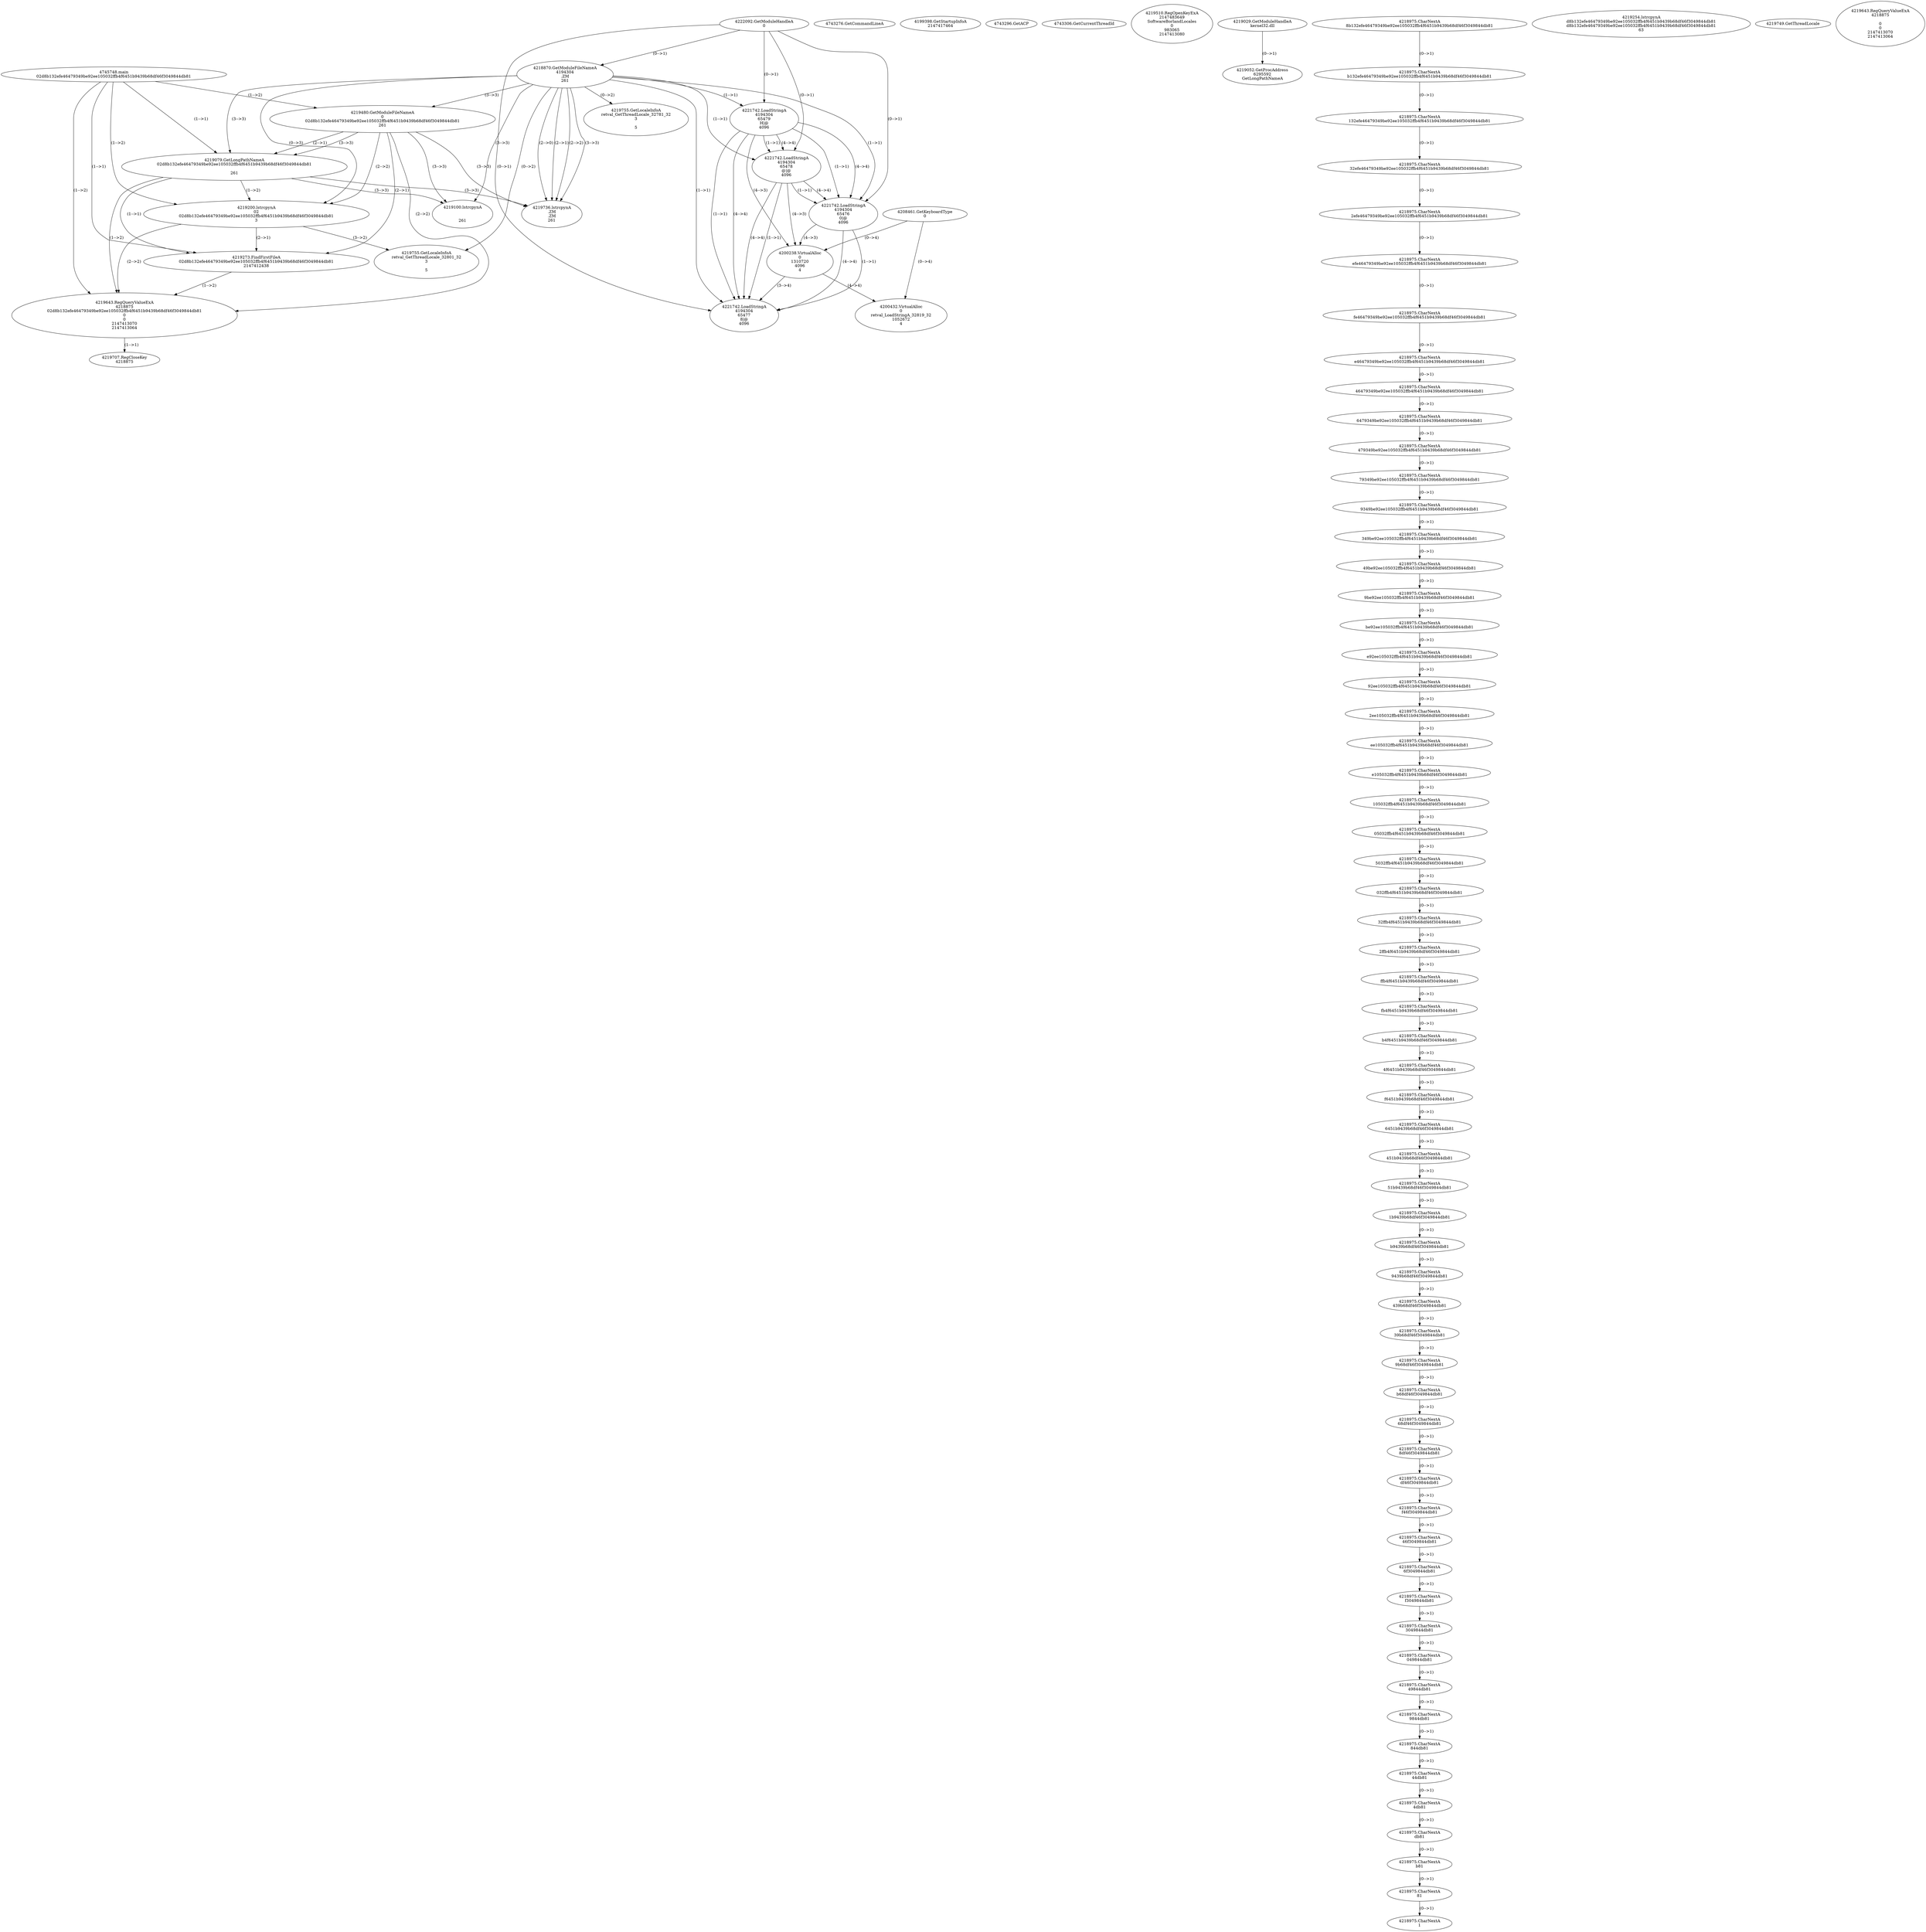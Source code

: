// Global SCDG with merge call
digraph {
	0 [label="4745748.main
02d8b132efe46479349be92ee105032ffb4f6451b9439b68df46f3049844db81"]
	1 [label="4222092.GetModuleHandleA
0"]
	2 [label="4208461.GetKeyboardType
0"]
	3 [label="4743276.GetCommandLineA
"]
	4 [label="4199398.GetStartupInfoA
2147417464"]
	5 [label="4743296.GetACP
"]
	6 [label="4743306.GetCurrentThreadId
"]
	7 [label="4218870.GetModuleFileNameA
4194304
.ZM
261"]
	1 -> 7 [label="(0-->1)"]
	8 [label="4219480.GetModuleFileNameA
0
02d8b132efe46479349be92ee105032ffb4f6451b9439b68df46f3049844db81
261"]
	0 -> 8 [label="(1-->2)"]
	7 -> 8 [label="(3-->3)"]
	9 [label="4219510.RegOpenKeyExA
2147483649
Software\Borland\Locales
0
983065
2147413080"]
	10 [label="4219029.GetModuleHandleA
kernel32.dll"]
	11 [label="4219052.GetProcAddress
6295592
GetLongPathNameA"]
	10 -> 11 [label="(0-->1)"]
	12 [label="4219079.GetLongPathNameA
02d8b132efe46479349be92ee105032ffb4f6451b9439b68df46f3049844db81

261"]
	0 -> 12 [label="(1-->1)"]
	8 -> 12 [label="(2-->1)"]
	7 -> 12 [label="(3-->3)"]
	8 -> 12 [label="(3-->3)"]
	13 [label="4219200.lstrcpynA
02
02d8b132efe46479349be92ee105032ffb4f6451b9439b68df46f3049844db81
3"]
	0 -> 13 [label="(1-->2)"]
	8 -> 13 [label="(2-->2)"]
	12 -> 13 [label="(1-->2)"]
	7 -> 13 [label="(0-->3)"]
	14 [label="4218975.CharNextA
8b132efe46479349be92ee105032ffb4f6451b9439b68df46f3049844db81"]
	15 [label="4218975.CharNextA
b132efe46479349be92ee105032ffb4f6451b9439b68df46f3049844db81"]
	14 -> 15 [label="(0-->1)"]
	16 [label="4218975.CharNextA
132efe46479349be92ee105032ffb4f6451b9439b68df46f3049844db81"]
	15 -> 16 [label="(0-->1)"]
	17 [label="4218975.CharNextA
32efe46479349be92ee105032ffb4f6451b9439b68df46f3049844db81"]
	16 -> 17 [label="(0-->1)"]
	18 [label="4218975.CharNextA
2efe46479349be92ee105032ffb4f6451b9439b68df46f3049844db81"]
	17 -> 18 [label="(0-->1)"]
	19 [label="4218975.CharNextA
efe46479349be92ee105032ffb4f6451b9439b68df46f3049844db81"]
	18 -> 19 [label="(0-->1)"]
	20 [label="4218975.CharNextA
fe46479349be92ee105032ffb4f6451b9439b68df46f3049844db81"]
	19 -> 20 [label="(0-->1)"]
	21 [label="4218975.CharNextA
e46479349be92ee105032ffb4f6451b9439b68df46f3049844db81"]
	20 -> 21 [label="(0-->1)"]
	22 [label="4218975.CharNextA
46479349be92ee105032ffb4f6451b9439b68df46f3049844db81"]
	21 -> 22 [label="(0-->1)"]
	23 [label="4218975.CharNextA
6479349be92ee105032ffb4f6451b9439b68df46f3049844db81"]
	22 -> 23 [label="(0-->1)"]
	24 [label="4218975.CharNextA
479349be92ee105032ffb4f6451b9439b68df46f3049844db81"]
	23 -> 24 [label="(0-->1)"]
	25 [label="4218975.CharNextA
79349be92ee105032ffb4f6451b9439b68df46f3049844db81"]
	24 -> 25 [label="(0-->1)"]
	26 [label="4218975.CharNextA
9349be92ee105032ffb4f6451b9439b68df46f3049844db81"]
	25 -> 26 [label="(0-->1)"]
	27 [label="4218975.CharNextA
349be92ee105032ffb4f6451b9439b68df46f3049844db81"]
	26 -> 27 [label="(0-->1)"]
	28 [label="4218975.CharNextA
49be92ee105032ffb4f6451b9439b68df46f3049844db81"]
	27 -> 28 [label="(0-->1)"]
	29 [label="4218975.CharNextA
9be92ee105032ffb4f6451b9439b68df46f3049844db81"]
	28 -> 29 [label="(0-->1)"]
	30 [label="4218975.CharNextA
be92ee105032ffb4f6451b9439b68df46f3049844db81"]
	29 -> 30 [label="(0-->1)"]
	31 [label="4218975.CharNextA
e92ee105032ffb4f6451b9439b68df46f3049844db81"]
	30 -> 31 [label="(0-->1)"]
	32 [label="4218975.CharNextA
92ee105032ffb4f6451b9439b68df46f3049844db81"]
	31 -> 32 [label="(0-->1)"]
	33 [label="4218975.CharNextA
2ee105032ffb4f6451b9439b68df46f3049844db81"]
	32 -> 33 [label="(0-->1)"]
	34 [label="4218975.CharNextA
ee105032ffb4f6451b9439b68df46f3049844db81"]
	33 -> 34 [label="(0-->1)"]
	35 [label="4218975.CharNextA
e105032ffb4f6451b9439b68df46f3049844db81"]
	34 -> 35 [label="(0-->1)"]
	36 [label="4218975.CharNextA
105032ffb4f6451b9439b68df46f3049844db81"]
	35 -> 36 [label="(0-->1)"]
	37 [label="4218975.CharNextA
05032ffb4f6451b9439b68df46f3049844db81"]
	36 -> 37 [label="(0-->1)"]
	38 [label="4218975.CharNextA
5032ffb4f6451b9439b68df46f3049844db81"]
	37 -> 38 [label="(0-->1)"]
	39 [label="4218975.CharNextA
032ffb4f6451b9439b68df46f3049844db81"]
	38 -> 39 [label="(0-->1)"]
	40 [label="4218975.CharNextA
32ffb4f6451b9439b68df46f3049844db81"]
	39 -> 40 [label="(0-->1)"]
	41 [label="4218975.CharNextA
2ffb4f6451b9439b68df46f3049844db81"]
	40 -> 41 [label="(0-->1)"]
	42 [label="4218975.CharNextA
ffb4f6451b9439b68df46f3049844db81"]
	41 -> 42 [label="(0-->1)"]
	43 [label="4218975.CharNextA
fb4f6451b9439b68df46f3049844db81"]
	42 -> 43 [label="(0-->1)"]
	44 [label="4218975.CharNextA
b4f6451b9439b68df46f3049844db81"]
	43 -> 44 [label="(0-->1)"]
	45 [label="4218975.CharNextA
4f6451b9439b68df46f3049844db81"]
	44 -> 45 [label="(0-->1)"]
	46 [label="4218975.CharNextA
f6451b9439b68df46f3049844db81"]
	45 -> 46 [label="(0-->1)"]
	47 [label="4218975.CharNextA
6451b9439b68df46f3049844db81"]
	46 -> 47 [label="(0-->1)"]
	48 [label="4218975.CharNextA
451b9439b68df46f3049844db81"]
	47 -> 48 [label="(0-->1)"]
	49 [label="4218975.CharNextA
51b9439b68df46f3049844db81"]
	48 -> 49 [label="(0-->1)"]
	50 [label="4218975.CharNextA
1b9439b68df46f3049844db81"]
	49 -> 50 [label="(0-->1)"]
	51 [label="4218975.CharNextA
b9439b68df46f3049844db81"]
	50 -> 51 [label="(0-->1)"]
	52 [label="4218975.CharNextA
9439b68df46f3049844db81"]
	51 -> 52 [label="(0-->1)"]
	53 [label="4218975.CharNextA
439b68df46f3049844db81"]
	52 -> 53 [label="(0-->1)"]
	54 [label="4218975.CharNextA
39b68df46f3049844db81"]
	53 -> 54 [label="(0-->1)"]
	55 [label="4218975.CharNextA
9b68df46f3049844db81"]
	54 -> 55 [label="(0-->1)"]
	56 [label="4218975.CharNextA
b68df46f3049844db81"]
	55 -> 56 [label="(0-->1)"]
	57 [label="4218975.CharNextA
68df46f3049844db81"]
	56 -> 57 [label="(0-->1)"]
	58 [label="4218975.CharNextA
8df46f3049844db81"]
	57 -> 58 [label="(0-->1)"]
	59 [label="4218975.CharNextA
df46f3049844db81"]
	58 -> 59 [label="(0-->1)"]
	60 [label="4218975.CharNextA
f46f3049844db81"]
	59 -> 60 [label="(0-->1)"]
	61 [label="4218975.CharNextA
46f3049844db81"]
	60 -> 61 [label="(0-->1)"]
	62 [label="4218975.CharNextA
6f3049844db81"]
	61 -> 62 [label="(0-->1)"]
	63 [label="4218975.CharNextA
f3049844db81"]
	62 -> 63 [label="(0-->1)"]
	64 [label="4218975.CharNextA
3049844db81"]
	63 -> 64 [label="(0-->1)"]
	65 [label="4218975.CharNextA
049844db81"]
	64 -> 65 [label="(0-->1)"]
	66 [label="4218975.CharNextA
49844db81"]
	65 -> 66 [label="(0-->1)"]
	67 [label="4218975.CharNextA
9844db81"]
	66 -> 67 [label="(0-->1)"]
	68 [label="4218975.CharNextA
844db81"]
	67 -> 68 [label="(0-->1)"]
	69 [label="4218975.CharNextA
44db81"]
	68 -> 69 [label="(0-->1)"]
	70 [label="4218975.CharNextA
4db81"]
	69 -> 70 [label="(0-->1)"]
	71 [label="4218975.CharNextA
db81"]
	70 -> 71 [label="(0-->1)"]
	72 [label="4218975.CharNextA
b81"]
	71 -> 72 [label="(0-->1)"]
	73 [label="4218975.CharNextA
81"]
	72 -> 73 [label="(0-->1)"]
	74 [label="4218975.CharNextA
1"]
	73 -> 74 [label="(0-->1)"]
	75 [label="4219254.lstrcpynA
d8b132efe46479349be92ee105032ffb4f6451b9439b68df46f3049844db81
d8b132efe46479349be92ee105032ffb4f6451b9439b68df46f3049844db81
63"]
	76 [label="4219273.FindFirstFileA
02d8b132efe46479349be92ee105032ffb4f6451b9439b68df46f3049844db81
2147412438"]
	0 -> 76 [label="(1-->1)"]
	8 -> 76 [label="(2-->1)"]
	12 -> 76 [label="(1-->1)"]
	13 -> 76 [label="(2-->1)"]
	77 [label="4219643.RegQueryValueExA
4218875
02d8b132efe46479349be92ee105032ffb4f6451b9439b68df46f3049844db81
0
0
2147413070
2147413064"]
	0 -> 77 [label="(1-->2)"]
	8 -> 77 [label="(2-->2)"]
	12 -> 77 [label="(1-->2)"]
	13 -> 77 [label="(2-->2)"]
	76 -> 77 [label="(1-->2)"]
	78 [label="4219707.RegCloseKey
4218875"]
	77 -> 78 [label="(1-->1)"]
	79 [label="4219736.lstrcpynA
.ZM
.ZM
261"]
	7 -> 79 [label="(2-->1)"]
	7 -> 79 [label="(2-->2)"]
	7 -> 79 [label="(3-->3)"]
	8 -> 79 [label="(3-->3)"]
	12 -> 79 [label="(3-->3)"]
	7 -> 79 [label="(2-->0)"]
	80 [label="4219749.GetThreadLocale
"]
	81 [label="4219755.GetLocaleInfoA
retval_GetThreadLocale_32801_32
3

5"]
	7 -> 81 [label="(0-->2)"]
	13 -> 81 [label="(3-->2)"]
	82 [label="4221742.LoadStringA
4194304
65479
H|@
4096"]
	1 -> 82 [label="(0-->1)"]
	7 -> 82 [label="(1-->1)"]
	83 [label="4221742.LoadStringA
4194304
65478
@|@
4096"]
	1 -> 83 [label="(0-->1)"]
	7 -> 83 [label="(1-->1)"]
	82 -> 83 [label="(1-->1)"]
	82 -> 83 [label="(4-->4)"]
	84 [label="4221742.LoadStringA
4194304
65476
0|@
4096"]
	1 -> 84 [label="(0-->1)"]
	7 -> 84 [label="(1-->1)"]
	82 -> 84 [label="(1-->1)"]
	83 -> 84 [label="(1-->1)"]
	82 -> 84 [label="(4-->4)"]
	83 -> 84 [label="(4-->4)"]
	85 [label="4200238.VirtualAlloc
0
1310720
4096
4"]
	82 -> 85 [label="(4-->3)"]
	83 -> 85 [label="(4-->3)"]
	84 -> 85 [label="(4-->3)"]
	2 -> 85 [label="(0-->4)"]
	86 [label="4221742.LoadStringA
4194304
65477
8|@
4096"]
	1 -> 86 [label="(0-->1)"]
	7 -> 86 [label="(1-->1)"]
	82 -> 86 [label="(1-->1)"]
	83 -> 86 [label="(1-->1)"]
	84 -> 86 [label="(1-->1)"]
	82 -> 86 [label="(4-->4)"]
	83 -> 86 [label="(4-->4)"]
	84 -> 86 [label="(4-->4)"]
	85 -> 86 [label="(3-->4)"]
	87 [label="4200432.VirtualAlloc
0
retval_LoadStringA_32819_32
1052672
4"]
	2 -> 87 [label="(0-->4)"]
	85 -> 87 [label="(4-->4)"]
	88 [label="4219100.lstrcpynA


261"]
	7 -> 88 [label="(3-->3)"]
	8 -> 88 [label="(3-->3)"]
	12 -> 88 [label="(3-->3)"]
	89 [label="4219643.RegQueryValueExA
4218875

0
0
2147413070
2147413064"]
	90 [label="4219755.GetLocaleInfoA
retval_GetThreadLocale_32781_32
3

5"]
	7 -> 90 [label="(0-->2)"]
}
